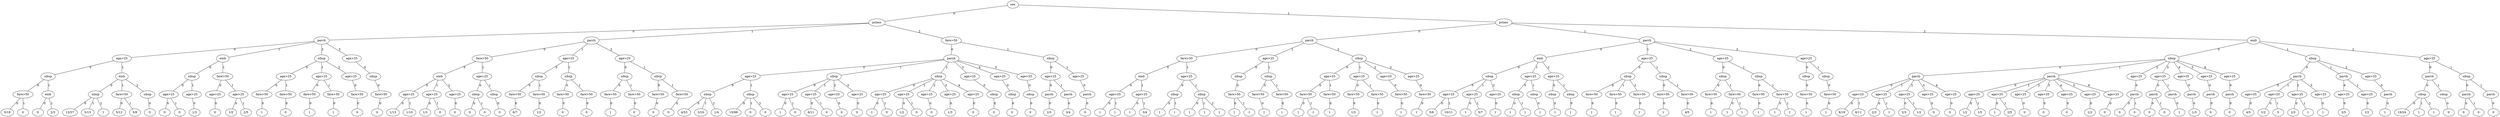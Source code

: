 graph "decision-tree" {
	r[label="sex"];

	r--rt0[label="0"];
		rt0[label="pclass"];

		rt0--rt0t0[label="0"];
			rt0t0[label="parch"];

			rt0t0--rt0t0t0[label="0"];
				rt0t0t0[label="age>25"];

				rt0t0t0--rt0t0t0t0[label="0"];
					rt0t0t0t0[label="sibsp"];

					rt0t0t0t0--rt0t0t0t0t0[label="0"];
						rt0t0t0t0t0[label="fare>50"];

						rt0t0t0t0t0--rt0t0t0t0t0t0[label="0"];
							rt0t0t0t0t0t0[label="5/18"];

						rt0t0t0t0t0--rt0t0t0t0t0t1[label="1"];
							rt0t0t0t0t0t1[label="0"];

					rt0t0t0t0--rt0t0t0t0t1[label="1"];
						rt0t0t0t0t1[label="emb"];

						rt0t0t0t0t1--rt0t0t0t0t1t0[label="0"];
							rt0t0t0t0t1t0[label="0"];

						rt0t0t0t0t1--rt0t0t0t0t1t1[label="1"];
							rt0t0t0t0t1t1[label="2/3"];

				rt0t0t0--rt0t0t0t1[label="1"];
					rt0t0t0t1[label="emb"];

					rt0t0t0t1--rt0t0t0t1t0[label="0"];
						rt0t0t0t1t0[label="sibsp"];

						rt0t0t0t1t0--rt0t0t0t1t0t0[label="0"];
							rt0t0t0t1t0t0[label="13/37"];

						rt0t0t0t1t0--rt0t0t0t1t0t1[label="1"];
							rt0t0t0t1t0t1[label="5/13"];

						rt0t0t0t1t0--rt0t0t0t1t0t2[label="2"];
							rt0t0t0t1t0t2[label="1"];

					rt0t0t0t1--rt0t0t0t1t1[label="1"];
						rt0t0t0t1t1[label="fare>50"];

						rt0t0t0t1t1--rt0t0t0t1t1t0[label="0"];
							rt0t0t0t1t1t0[label="5/12"];

						rt0t0t0t1t1--rt0t0t0t1t1t1[label="1"];
							rt0t0t0t1t1t1[label="5/8"];

					rt0t0t0t1--rt0t0t0t1t2[label="2"];
						rt0t0t0t1t2[label="sibsp"];

						rt0t0t0t1t2--rt0t0t0t1t2t0[label="0"];
							rt0t0t0t1t2t0[label="0"];

			rt0t0--rt0t0t1[label="1"];
				rt0t0t1[label="emb"];

				rt0t0t1--rt0t0t1t0[label="0"];
					rt0t0t1t0[label="sibsp"];

					rt0t0t1t0--rt0t0t1t0t0[label="0"];
						rt0t0t1t0t0[label="age>25"];

						rt0t0t1t0t0--rt0t0t1t0t0t0[label="0"];
							rt0t0t1t0t0t0[label="0"];

						rt0t0t1t0t0--rt0t0t1t0t0t1[label="1"];
							rt0t0t1t0t0t1[label="0"];

					rt0t0t1t0--rt0t0t1t0t1[label="1"];
						rt0t0t1t0t1[label="age>25"];

						rt0t0t1t0t1--rt0t0t1t0t1t0[label="0"];
							rt0t0t1t0t1t0[label="1/3"];

				rt0t0t1--rt0t0t1t1[label="1"];
					rt0t0t1t1[label="fare>50"];

					rt0t0t1t1--rt0t0t1t1t0[label="0"];
						rt0t0t1t1t0[label="age>25"];

						rt0t0t1t1t0--rt0t0t1t1t0t0[label="0"];
							rt0t0t1t1t0t0[label="0"];

					rt0t0t1t1--rt0t0t1t1t1[label="1"];
						rt0t0t1t1t1[label="age>25"];

						rt0t0t1t1t1--rt0t0t1t1t1t0[label="0"];
							rt0t0t1t1t1t0[label="1/2"];

						rt0t0t1t1t1--rt0t0t1t1t1t1[label="1"];
							rt0t0t1t1t1t1[label="2/5"];

			rt0t0--rt0t0t2[label="2"];
				rt0t0t2[label="sibsp"];

				rt0t0t2--rt0t0t2t0[label="0"];
					rt0t0t2t0[label="age>25"];

					rt0t0t2t0--rt0t0t2t0t0[label="0"];
						rt0t0t2t0t0[label="fare>50"];

						rt0t0t2t0t0--rt0t0t2t0t0t0[label="0"];
							rt0t0t2t0t0t0[label="1"];

					rt0t0t2t0--rt0t0t2t0t1[label="1"];
						rt0t0t2t0t1[label="fare>50"];

						rt0t0t2t0t1--rt0t0t2t0t1t0[label="0"];
							rt0t0t2t0t1t0[label="0"];

				rt0t0t2--rt0t0t2t1[label="1"];
					rt0t0t2t1[label="age>25"];

					rt0t0t2t1--rt0t0t2t1t0[label="0"];
						rt0t0t2t1t0[label="fare>50"];

						rt0t0t2t1t0--rt0t0t2t1t0t0[label="0"];
							rt0t0t2t1t0t0[label="1"];

					rt0t0t2t1--rt0t0t2t1t1[label="1"];
						rt0t0t2t1t1[label="fare>50"];

						rt0t0t2t1t1--rt0t0t2t1t1t0[label="0"];
							rt0t0t2t1t1t0[label="1"];

				rt0t0t2--rt0t0t2t2[label="2"];
					rt0t0t2t2[label="age>25"];

					rt0t0t2t2--rt0t0t2t2t0[label="0"];
						rt0t0t2t2t0[label="fare>50"];

						rt0t0t2t2t0--rt0t0t2t2t0t0[label="0"];
							rt0t0t2t2t0t0[label="0"];

			rt0t0--rt0t0t3[label="3"];
				rt0t0t3[label="age>25"];

				rt0t0t3--rt0t0t3t0[label="0"];
					rt0t0t3t0[label="sibsp"];

					rt0t0t3t0--rt0t0t3t0t0[label="0"];
						rt0t0t3t0t0[label="fare>50"];

						rt0t0t3t0t0--rt0t0t3t0t0t0[label="0"];
							rt0t0t3t0t0t0[label="0"];

		rt0--rt0t1[label="1"];
			rt0t1[label="parch"];

			rt0t1--rt0t1t0[label="0"];
				rt0t1t0[label="fare>50"];

				rt0t1t0--rt0t1t0t0[label="0"];
					rt0t1t0t0[label="emb"];

					rt0t1t0t0--rt0t1t0t0t0[label="0"];
						rt0t1t0t0t0[label="age>25"];

						rt0t1t0t0t0--rt0t1t0t0t0t0[label="0"];
							rt0t1t0t0t0t0[label="1/13"];

						rt0t1t0t0t0--rt0t1t0t0t0t1[label="1"];
							rt0t1t0t0t0t1[label="1/10"];

					rt0t1t0t0--rt0t1t0t0t1[label="1"];
						rt0t1t0t0t1[label="age>25"];

						rt0t1t0t0t1--rt0t1t0t0t1t0[label="0"];
							rt0t1t0t0t1t0[label="1/3"];

						rt0t1t0t0t1--rt0t1t0t0t1t1[label="1"];
							rt0t1t0t0t1t1[label="0"];

					rt0t1t0t0--rt0t1t0t0t2[label="2"];
						rt0t1t0t0t2[label="age>25"];

						rt0t1t0t0t2--rt0t1t0t0t2t0[label="0"];
							rt0t1t0t0t2t0[label="0"];

				rt0t1t0--rt0t1t0t1[label="1"];
					rt0t1t0t1[label="age>25"];

					rt0t1t0t1--rt0t1t0t1t0[label="0"];
						rt0t1t0t1t0[label="sibsp"];

						rt0t1t0t1t0--rt0t1t0t1t0t0[label="0"];
							rt0t1t0t1t0t0[label="0"];

						rt0t1t0t1t0--rt0t1t0t1t0t1[label="1"];
							rt0t1t0t1t0t1[label="0"];

					rt0t1t0t1--rt0t1t0t1t1[label="1"];
						rt0t1t0t1t1[label="sibsp"];

						rt0t1t0t1t1--rt0t1t0t1t1t0[label="0"];
							rt0t1t0t1t1t0[label="0"];

			rt0t1--rt0t1t1[label="1"];
				rt0t1t1[label="age>25"];

				rt0t1t1--rt0t1t1t0[label="0"];
					rt0t1t1t0[label="sibsp"];

					rt0t1t1t0--rt0t1t1t0t0[label="0"];
						rt0t1t1t0t0[label="fare>50"];

						rt0t1t1t0t0--rt0t1t1t0t0t0[label="0"];
							rt0t1t1t0t0t0[label="6/7"];

					rt0t1t1t0--rt0t1t1t0t1[label="1"];
						rt0t1t1t0t1[label="fare>50"];

						rt0t1t1t0t1--rt0t1t1t0t1t0[label="0"];
							rt0t1t1t0t1t0[label="1/2"];

				rt0t1t1--rt0t1t1t1[label="1"];
					rt0t1t1t1[label="sibsp"];

					rt0t1t1t1--rt0t1t1t1t0[label="0"];
						rt0t1t1t1t0[label="fare>50"];

						rt0t1t1t1t0--rt0t1t1t1t0t0[label="0"];
							rt0t1t1t1t0t0[label="0"];

					rt0t1t1t1--rt0t1t1t1t1[label="1"];
						rt0t1t1t1t1[label="fare>50"];

						rt0t1t1t1t1--rt0t1t1t1t1t0[label="0"];
							rt0t1t1t1t1t0[label="0"];

			rt0t1--rt0t1t2[label="2"];
				rt0t1t2[label="age>25"];

				rt0t1t2--rt0t1t2t0[label="0"];
					rt0t1t2t0[label="sibsp"];

					rt0t1t2t0--rt0t1t2t0t0[label="0"];
						rt0t1t2t0t0[label="fare>50"];

						rt0t1t2t0t0--rt0t1t2t0t0t0[label="0"];
							rt0t1t2t0t0t0[label="1"];

					rt0t1t2t0--rt0t1t2t0t1[label="1"];
						rt0t1t2t0t1[label="fare>50"];

						rt0t1t2t0t1--rt0t1t2t0t1t0[label="0"];
							rt0t1t2t0t1t0[label="0"];

				rt0t1t2--rt0t1t2t1[label="1"];
					rt0t1t2t1[label="sibsp"];

					rt0t1t2t1--rt0t1t2t1t0[label="0"];
						rt0t1t2t1t0[label="fare>50"];

						rt0t1t2t1t0--rt0t1t2t1t0t0[label="0"];
							rt0t1t2t1t0t0[label="0"];

					rt0t1t2t1--rt0t1t2t1t1[label="1"];
						rt0t1t2t1t1[label="fare>50"];

						rt0t1t2t1t1--rt0t1t2t1t1t0[label="0"];
							rt0t1t2t1t1t0[label="0"];

		rt0--rt0t2[label="2"];
			rt0t2[label="fare>50"];

			rt0t2--rt0t2t0[label="0"];
				rt0t2t0[label="parch"];

				rt0t2t0--rt0t2t0t0[label="0"];
					rt0t2t0t0[label="age>25"];

					rt0t2t0t0--rt0t2t0t0t0[label="0"];
						rt0t2t0t0t0[label="sibsp"];

						rt0t2t0t0t0--rt0t2t0t0t0t0[label="0"];
							rt0t2t0t0t0t0[label="4/53"];

						rt0t2t0t0t0--rt0t2t0t0t0t1[label="1"];
							rt0t2t0t0t0t1[label="3/16"];

						rt0t2t0t0t0--rt0t2t0t0t0t2[label="2"];
							rt0t2t0t0t0t2[label="1/4"];

					rt0t2t0t0--rt0t2t0t0t1[label="1"];
						rt0t2t0t0t1[label="sibsp"];

						rt0t2t0t0t1--rt0t2t0t0t1t0[label="0"];
							rt0t2t0t0t1t0[label="15/98"];

						rt0t2t0t0t1--rt0t2t0t0t1t1[label="1"];
							rt0t2t0t0t1t1[label="0"];

						rt0t2t0t0t1--rt0t2t0t0t1t2[label="2"];
							rt0t2t0t0t1t2[label="0"];

				rt0t2t0--rt0t2t0t1[label="1"];
					rt0t2t0t1[label="sibsp"];

					rt0t2t0t1--rt0t2t0t1t0[label="0"];
						rt0t2t0t1t0[label="age>25"];

						rt0t2t0t1t0--rt0t2t0t1t0t0[label="0"];
							rt0t2t0t1t0t0[label="1"];

						rt0t2t0t1t0--rt0t2t0t1t0t1[label="1"];
							rt0t2t0t1t0t1[label="0"];

					rt0t2t0t1--rt0t2t0t1t1[label="1"];
						rt0t2t0t1t1[label="age>25"];

						rt0t2t0t1t1--rt0t2t0t1t1t0[label="0"];
							rt0t2t0t1t1t0[label="6/11"];

						rt0t2t0t1t1--rt0t2t0t1t1t1[label="1"];
							rt0t2t0t1t1t1[label="0"];

					rt0t2t0t1--rt0t2t0t1t2[label="2"];
						rt0t2t0t1t2[label="age>25"];

						rt0t2t0t1t2--rt0t2t0t1t2t0[label="0"];
							rt0t2t0t1t2t0[label="0"];

					rt0t2t0t1--rt0t2t0t1t3[label="3"];
						rt0t2t0t1t3[label="age>25"];

						rt0t2t0t1t3--rt0t2t0t1t3t0[label="0"];
							rt0t2t0t1t3t0[label="0"];

				rt0t2t0--rt0t2t0t2[label="2"];
					rt0t2t0t2[label="sibsp"];

					rt0t2t0t2--rt0t2t0t2t0[label="0"];
						rt0t2t0t2t0[label="age>25"];

						rt0t2t0t2t0--rt0t2t0t2t0t0[label="0"];
							rt0t2t0t2t0t0[label="1"];

						rt0t2t0t2t0--rt0t2t0t2t0t1[label="1"];
							rt0t2t0t2t0t1[label="0"];

					rt0t2t0t2--rt0t2t0t2t1[label="1"];
						rt0t2t0t2t1[label="age>25"];

						rt0t2t0t2t1--rt0t2t0t2t1t0[label="0"];
							rt0t2t0t2t1t0[label="1/2"];

						rt0t2t0t2t1--rt0t2t0t2t1t1[label="1"];
							rt0t2t0t2t1t1[label="0"];

					rt0t2t0t2--rt0t2t0t2t2[label="2"];
						rt0t2t0t2t2[label="age>25"];

						rt0t2t0t2t2--rt0t2t0t2t2t0[label="0"];
							rt0t2t0t2t2t0[label="0"];

					rt0t2t0t2--rt0t2t0t2t3[label="3"];
						rt0t2t0t2t3[label="age>25"];

						rt0t2t0t2t3--rt0t2t0t2t3t0[label="0"];
							rt0t2t0t2t3t0[label="1/3"];

					rt0t2t0t2--rt0t2t0t2t4[label="4"];
						rt0t2t0t2t4[label="age>25"];

						rt0t2t0t2t4--rt0t2t0t2t4t0[label="0"];
							rt0t2t0t2t4t0[label="0"];

				rt0t2t0--rt0t2t0t3[label="3"];
					rt0t2t0t3[label="age>25"];

					rt0t2t0t3--rt0t2t0t3t0[label="0"];
						rt0t2t0t3t0[label="sibsp"];

						rt0t2t0t3t0--rt0t2t0t3t0t0[label="0"];
							rt0t2t0t3t0t0[label="0"];

				rt0t2t0--rt0t2t0t4[label="4"];
					rt0t2t0t4[label="age>25"];

					rt0t2t0t4--rt0t2t0t4t0[label="0"];
						rt0t2t0t4t0[label="sibsp"];

						rt0t2t0t4t0--rt0t2t0t4t0t0[label="0"];
							rt0t2t0t4t0t0[label="0"];

				rt0t2t0--rt0t2t0t5[label="5"];
					rt0t2t0t5[label="age>25"];

					rt0t2t0t5--rt0t2t0t5t0[label="0"];
						rt0t2t0t5t0[label="sibsp"];

						rt0t2t0t5t0--rt0t2t0t5t0t0[label="0"];
							rt0t2t0t5t0t0[label="0"];

			rt0t2--rt0t2t1[label="1"];
				rt0t2t1[label="sibsp"];

				rt0t2t1--rt0t2t1t0[label="0"];
					rt0t2t1t0[label="age>25"];

					rt0t2t1t0--rt0t2t1t0t0[label="0"];
						rt0t2t1t0t0[label="parch"];

						rt0t2t1t0t0--rt0t2t1t0t0t0[label="0"];
							rt0t2t1t0t0t0[label="2/3"];

					rt0t2t1t0--rt0t2t1t0t1[label="1"];
						rt0t2t1t0t1[label="parch"];

						rt0t2t1t0t1--rt0t2t1t0t1t0[label="0"];
							rt0t2t1t0t1t0[label="3/4"];

				rt0t2t1--rt0t2t1t1[label="1"];
					rt0t2t1t1[label="age>25"];

					rt0t2t1t1--rt0t2t1t1t0[label="0"];
						rt0t2t1t1t0[label="parch"];

						rt0t2t1t1t0--rt0t2t1t1t0t0[label="0"];
							rt0t2t1t1t0t0[label="0"];

	r--rt1[label="1"];
		rt1[label="pclass"];

		rt1--rt1t0[label="0"];
			rt1t0[label="parch"];

			rt1t0--rt1t0t0[label="0"];
				rt1t0t0[label="fare>50"];

				rt1t0t0--rt1t0t0t0[label="0"];
					rt1t0t0t0[label="emb"];

					rt1t0t0t0--rt1t0t0t0t0[label="0"];
						rt1t0t0t0t0[label="age>25"];

						rt1t0t0t0t0--rt1t0t0t0t0t0[label="0"];
							rt1t0t0t0t0t0[label="1"];

						rt1t0t0t0t0--rt1t0t0t0t0t1[label="1"];
							rt1t0t0t0t0t1[label="1"];

					rt1t0t0t0--rt1t0t0t0t1[label="1"];
						rt1t0t0t0t1[label="age>25"];

						rt1t0t0t0t1--rt1t0t0t0t1t0[label="0"];
							rt1t0t0t0t1t0[label="1"];

						rt1t0t0t0t1--rt1t0t0t0t1t1[label="1"];
							rt1t0t0t0t1t1[label="3/4"];

				rt1t0t0--rt1t0t0t1[label="1"];
					rt1t0t0t1[label="age>25"];

					rt1t0t0t1--rt1t0t0t1t0[label="0"];
						rt1t0t0t1t0[label="sibsp"];

						rt1t0t0t1t0--rt1t0t0t1t0t0[label="0"];
							rt1t0t0t1t0t0[label="1"];

						rt1t0t0t1t0--rt1t0t0t1t0t1[label="1"];
							rt1t0t0t1t0t1[label="1"];

					rt1t0t0t1--rt1t0t0t1t1[label="1"];
						rt1t0t0t1t1[label="sibsp"];

						rt1t0t0t1t1--rt1t0t0t1t1t0[label="0"];
							rt1t0t0t1t1t0[label="1"];

						rt1t0t0t1t1--rt1t0t0t1t1t1[label="1"];
							rt1t0t0t1t1t1[label="1"];

						rt1t0t0t1t1--rt1t0t0t1t1t2[label="2"];
							rt1t0t0t1t1t2[label="1"];

			rt1t0--rt1t0t1[label="1"];
				rt1t0t1[label="age>25"];

				rt1t0t1--rt1t0t1t0[label="0"];
					rt1t0t1t0[label="sibsp"];

					rt1t0t1t0--rt1t0t1t0t0[label="0"];
						rt1t0t1t0t0[label="fare>50"];

						rt1t0t1t0t0--rt1t0t1t0t0t0[label="0"];
							rt1t0t1t0t0t0[label="1"];

						rt1t0t1t0t0--rt1t0t1t0t0t1[label="1"];
							rt1t0t1t0t0t1[label="1"];

				rt1t0t1--rt1t0t1t1[label="1"];
					rt1t0t1t1[label="sibsp"];

					rt1t0t1t1--rt1t0t1t1t0[label="0"];
						rt1t0t1t1t0[label="fare>50"];

						rt1t0t1t1t0--rt1t0t1t1t0t0[label="0"];
							rt1t0t1t1t0t0[label="1"];

					rt1t0t1t1--rt1t0t1t1t1[label="1"];
						rt1t0t1t1t1[label="fare>50"];

						rt1t0t1t1t1--rt1t0t1t1t1t0[label="0"];
							rt1t0t1t1t1t0[label="1"];

			rt1t0--rt1t0t2[label="2"];
				rt1t0t2[label="sibsp"];

				rt1t0t2--rt1t0t2t0[label="0"];
					rt1t0t2t0[label="age>25"];

					rt1t0t2t0--rt1t0t2t0t0[label="0"];
						rt1t0t2t0t0[label="fare>50"];

						rt1t0t2t0t0--rt1t0t2t0t0t0[label="0"];
							rt1t0t2t0t0t0[label="1"];

						rt1t0t2t0t0--rt1t0t2t0t0t1[label="1"];
							rt1t0t2t0t0t1[label="1"];

					rt1t0t2t0--rt1t0t2t0t1[label="1"];
						rt1t0t2t0t1[label="fare>50"];

						rt1t0t2t0t1--rt1t0t2t0t1t0[label="0"];
							rt1t0t2t0t1t0[label="1"];

				rt1t0t2--rt1t0t2t1[label="1"];
					rt1t0t2t1[label="age>25"];

					rt1t0t2t1--rt1t0t2t1t0[label="0"];
						rt1t0t2t1t0[label="fare>50"];

						rt1t0t2t1t0--rt1t0t2t1t0t0[label="0"];
							rt1t0t2t1t0t0[label="1/3"];

					rt1t0t2t1--rt1t0t2t1t1[label="1"];
						rt1t0t2t1t1[label="fare>50"];

						rt1t0t2t1t1--rt1t0t2t1t1t0[label="0"];
							rt1t0t2t1t1t0[label="1"];

				rt1t0t2--rt1t0t2t2[label="2"];
					rt1t0t2t2[label="age>25"];

					rt1t0t2t2--rt1t0t2t2t0[label="0"];
						rt1t0t2t2t0[label="fare>50"];

						rt1t0t2t2t0--rt1t0t2t2t0t0[label="0"];
							rt1t0t2t2t0t0[label="1"];

				rt1t0t2--rt1t0t2t3[label="3"];
					rt1t0t2t3[label="age>25"];

					rt1t0t2t3--rt1t0t2t3t0[label="0"];
						rt1t0t2t3t0[label="fare>50"];

						rt1t0t2t3t0--rt1t0t2t3t0t0[label="0"];
							rt1t0t2t3t0t0[label="1"];

		rt1--rt1t1[label="1"];
			rt1t1[label="parch"];

			rt1t1--rt1t1t0[label="0"];
				rt1t1t0[label="emb"];

				rt1t1t0--rt1t1t0t0[label="0"];
					rt1t1t0t0[label="sibsp"];

					rt1t1t0t0--rt1t1t0t0t0[label="0"];
						rt1t1t0t0t0[label="age>25"];

						rt1t1t0t0t0--rt1t1t0t0t0t0[label="0"];
							rt1t1t0t0t0t0[label="5/6"];

						rt1t1t0t0t0--rt1t1t0t0t0t1[label="1"];
							rt1t1t0t0t0t1[label="10/11"];

					rt1t1t0t0--rt1t1t0t0t1[label="1"];
						rt1t1t0t0t1[label="age>25"];

						rt1t1t0t0t1--rt1t1t0t0t1t0[label="0"];
							rt1t1t0t0t1t0[label="1"];

						rt1t1t0t0t1--rt1t1t0t0t1t1[label="1"];
							rt1t1t0t0t1t1[label="5/7"];

					rt1t1t0t0--rt1t1t0t0t2[label="2"];
						rt1t1t0t0t2[label="age>25"];

						rt1t1t0t0t2--rt1t1t0t0t2t0[label="0"];
							rt1t1t0t0t2t0[label="1"];

				rt1t1t0--rt1t1t0t1[label="1"];
					rt1t1t0t1[label="age>25"];

					rt1t1t0t1--rt1t1t0t1t0[label="0"];
						rt1t1t0t1t0[label="sibsp"];

						rt1t1t0t1t0--rt1t1t0t1t0t0[label="0"];
							rt1t1t0t1t0t0[label="1"];

						rt1t1t0t1t0--rt1t1t0t1t0t1[label="1"];
							rt1t1t0t1t0t1[label="1"];

					rt1t1t0t1--rt1t1t0t1t1[label="1"];
						rt1t1t0t1t1[label="sibsp"];

						rt1t1t0t1t1--rt1t1t0t1t1t0[label="0"];
							rt1t1t0t1t1t0[label="1"];

				rt1t1t0--rt1t1t0t2[label="2"];
					rt1t1t0t2[label="age>25"];

					rt1t1t0t2--rt1t1t0t2t0[label="0"];
						rt1t1t0t2t0[label="sibsp"];

						rt1t1t0t2t0--rt1t1t0t2t0t0[label="0"];
							rt1t1t0t2t0t0[label="1"];

					rt1t1t0t2--rt1t1t0t2t1[label="1"];
						rt1t1t0t2t1[label="sibsp"];

						rt1t1t0t2t1--rt1t1t0t2t1t0[label="0"];
							rt1t1t0t2t1t0[label="1"];

			rt1t1--rt1t1t1[label="1"];
				rt1t1t1[label="age>25"];

				rt1t1t1--rt1t1t1t0[label="0"];
					rt1t1t1t0[label="sibsp"];

					rt1t1t1t0--rt1t1t1t0t0[label="0"];
						rt1t1t1t0t0[label="fare>50"];

						rt1t1t1t0t0--rt1t1t1t0t0t0[label="0"];
							rt1t1t1t0t0t0[label="1"];

					rt1t1t1t0--rt1t1t1t0t1[label="1"];
						rt1t1t1t0t1[label="fare>50"];

						rt1t1t1t0t1--rt1t1t1t0t1t0[label="0"];
							rt1t1t1t0t1t0[label="1"];

					rt1t1t1t0--rt1t1t1t0t2[label="2"];
						rt1t1t1t0t2[label="fare>50"];

						rt1t1t1t0t2--rt1t1t1t0t2t0[label="0"];
							rt1t1t1t0t2t0[label="1"];

				rt1t1t1--rt1t1t1t1[label="1"];
					rt1t1t1t1[label="sibsp"];

					rt1t1t1t1--rt1t1t1t1t0[label="0"];
						rt1t1t1t1t0[label="fare>50"];

						rt1t1t1t1t0--rt1t1t1t1t0t0[label="0"];
							rt1t1t1t1t0t0[label="1"];

					rt1t1t1t1--rt1t1t1t1t1[label="1"];
						rt1t1t1t1t1[label="fare>50"];

						rt1t1t1t1t1--rt1t1t1t1t1t0[label="0"];
							rt1t1t1t1t1t0[label="4/5"];

			rt1t1--rt1t1t2[label="2"];
				rt1t1t2[label="age>25"];

				rt1t1t2--rt1t1t2t0[label="0"];
					rt1t1t2t0[label="sibsp"];

					rt1t1t2t0--rt1t1t2t0t0[label="0"];
						rt1t1t2t0t0[label="fare>50"];

						rt1t1t2t0t0--rt1t1t2t0t0t0[label="0"];
							rt1t1t2t0t0t0[label="1"];

					rt1t1t2t0--rt1t1t2t0t1[label="1"];
						rt1t1t2t0t1[label="fare>50"];

						rt1t1t2t0t1--rt1t1t2t0t1t0[label="0"];
							rt1t1t2t0t1t0[label="1"];

						rt1t1t2t0t1--rt1t1t2t0t1t1[label="1"];
							rt1t1t2t0t1t1[label="1"];

				rt1t1t2--rt1t1t2t1[label="1"];
					rt1t1t2t1[label="sibsp"];

					rt1t1t2t1--rt1t1t2t1t0[label="0"];
						rt1t1t2t1t0[label="fare>50"];

						rt1t1t2t1t0--rt1t1t2t1t0t0[label="0"];
							rt1t1t2t1t0t0[label="1"];

					rt1t1t2t1--rt1t1t2t1t1[label="1"];
						rt1t1t2t1t1[label="fare>50"];

						rt1t1t2t1t1--rt1t1t2t1t1t0[label="0"];
							rt1t1t2t1t1t0[label="1"];

						rt1t1t2t1t1--rt1t1t2t1t1t1[label="1"];
							rt1t1t2t1t1t1[label="1"];

			rt1t1--rt1t1t3[label="3"];
				rt1t1t3[label="age>25"];

				rt1t1t3--rt1t1t3t0[label="0"];
					rt1t1t3t0[label="sibsp"];

					rt1t1t3t0--rt1t1t3t0t0[label="0"];
						rt1t1t3t0t0[label="fare>50"];

						rt1t1t3t0t0--rt1t1t3t0t0t0[label="0"];
							rt1t1t3t0t0t0[label="1"];

				rt1t1t3--rt1t1t3t1[label="1"];
					rt1t1t3t1[label="sibsp"];

					rt1t1t3t1--rt1t1t3t1t0[label="0"];
						rt1t1t3t1t0[label="fare>50"];

						rt1t1t3t1t0--rt1t1t3t1t0t0[label="0"];
							rt1t1t3t1t0t0[label="1"];

		rt1--rt1t2[label="2"];
			rt1t2[label="emb"];

			rt1t2--rt1t2t0[label="0"];
				rt1t2t0[label="sibsp"];

				rt1t2t0--rt1t2t0t0[label="0"];
					rt1t2t0t0[label="parch"];

					rt1t2t0t0--rt1t2t0t0t0[label="0"];
						rt1t2t0t0t0[label="age>25"];

						rt1t2t0t0t0--rt1t2t0t0t0t0[label="0"];
							rt1t2t0t0t0t0[label="8/19"];

						rt1t2t0t0t0--rt1t2t0t0t0t1[label="1"];
							rt1t2t0t0t0t1[label="6/11"];

					rt1t2t0t0--rt1t2t0t0t1[label="1"];
						rt1t2t0t0t1[label="age>25"];

						rt1t2t0t0t1--rt1t2t0t0t1t0[label="0"];
							rt1t2t0t0t1t0[label="2/3"];

						rt1t2t0t0t1--rt1t2t0t0t1t1[label="1"];
							rt1t2t0t0t1t1[label="1"];

					rt1t2t0t0--rt1t2t0t0t2[label="2"];
						rt1t2t0t0t2[label="age>25"];

						rt1t2t0t0t2--rt1t2t0t0t2t0[label="0"];
							rt1t2t0t0t2t0[label="2/3"];

						rt1t2t0t0t2--rt1t2t0t0t2t1[label="1"];
							rt1t2t0t0t2t1[label="1/2"];

					rt1t2t0t0--rt1t2t0t0t3[label="3"];
						rt1t2t0t0t3[label="age>25"];

						rt1t2t0t0t3--rt1t2t0t0t3t0[label="0"];
							rt1t2t0t0t3t0[label="0"];

					rt1t2t0t0--rt1t2t0t0t4[label="4"];
						rt1t2t0t0t4[label="age>25"];

						rt1t2t0t0t4--rt1t2t0t0t4t0[label="0"];
							rt1t2t0t0t4t0[label="0"];

				rt1t2t0--rt1t2t0t1[label="1"];
					rt1t2t0t1[label="parch"];

					rt1t2t0t1--rt1t2t0t1t0[label="0"];
						rt1t2t0t1t0[label="age>25"];

						rt1t2t0t1t0--rt1t2t0t1t0t0[label="0"];
							rt1t2t0t1t0t0[label="1/2"];

						rt1t2t0t1t0--rt1t2t0t1t0t1[label="1"];
							rt1t2t0t1t0t1[label="1/5"];

					rt1t2t0t1--rt1t2t0t1t1[label="1"];
						rt1t2t0t1t1[label="age>25"];

						rt1t2t0t1t1--rt1t2t0t1t1t0[label="0"];
							rt1t2t0t1t1t0[label="1"];

						rt1t2t0t1t1--rt1t2t0t1t1t1[label="1"];
							rt1t2t0t1t1t1[label="2/5"];

					rt1t2t0t1--rt1t2t0t1t2[label="2"];
						rt1t2t0t1t2[label="age>25"];

						rt1t2t0t1t2--rt1t2t0t1t2t0[label="0"];
							rt1t2t0t1t2t0[label="0"];

					rt1t2t0t1--rt1t2t0t1t3[label="3"];
						rt1t2t0t1t3[label="age>25"];

						rt1t2t0t1t3--rt1t2t0t1t3t0[label="0"];
							rt1t2t0t1t3t0[label="0"];

					rt1t2t0t1--rt1t2t0t1t4[label="4"];
						rt1t2t0t1t4[label="age>25"];

						rt1t2t0t1t4--rt1t2t0t1t4t0[label="0"];
							rt1t2t0t1t4t0[label="0"];

					rt1t2t0t1--rt1t2t0t1t5[label="5"];
						rt1t2t0t1t5[label="age>25"];

						rt1t2t0t1t5--rt1t2t0t1t5t0[label="0"];
							rt1t2t0t1t5t0[label="1/2"];

					rt1t2t0t1--rt1t2t0t1t6[label="6"];
						rt1t2t0t1t6[label="age>25"];

						rt1t2t0t1t6--rt1t2t0t1t6t0[label="0"];
							rt1t2t0t1t6t0[label="0"];

				rt1t2t0--rt1t2t0t2[label="2"];
					rt1t2t0t2[label="age>25"];

					rt1t2t0t2--rt1t2t0t2t0[label="0"];
						rt1t2t0t2t0[label="parch"];

						rt1t2t0t2t0--rt1t2t0t2t0t0[label="0"];
							rt1t2t0t2t0t0[label="0"];

						rt1t2t0t2t0--rt1t2t0t2t0t1[label="1"];
							rt1t2t0t2t0t1[label="0"];

				rt1t2t0--rt1t2t0t3[label="3"];
					rt1t2t0t3[label="age>25"];

					rt1t2t0t3--rt1t2t0t3t0[label="0"];
						rt1t2t0t3t0[label="parch"];

						rt1t2t0t3t0--rt1t2t0t3t0t0[label="0"];
							rt1t2t0t3t0t0[label="0"];

						rt1t2t0t3t0--rt1t2t0t3t0t1[label="1"];
							rt1t2t0t3t0t1[label="0"];

					rt1t2t0t3--rt1t2t0t3t1[label="1"];
						rt1t2t0t3t1[label="parch"];

						rt1t2t0t3t1--rt1t2t0t3t1t0[label="0"];
							rt1t2t0t3t1t0[label="1"];

				rt1t2t0--rt1t2t0t4[label="4"];
					rt1t2t0t4[label="age>25"];

					rt1t2t0t4--rt1t2t0t4t0[label="0"];
						rt1t2t0t4t0[label="parch"];

						rt1t2t0t4t0--rt1t2t0t4t0t0[label="0"];
							rt1t2t0t4t0t0[label="1/3"];

				rt1t2t0--rt1t2t0t5[label="5"];
					rt1t2t0t5[label="age>25"];

					rt1t2t0t5--rt1t2t0t5t0[label="0"];
						rt1t2t0t5t0[label="parch"];

						rt1t2t0t5t0--rt1t2t0t5t0t0[label="0"];
							rt1t2t0t5t0t0[label="0"];

				rt1t2t0--rt1t2t0t6[label="6"];
					rt1t2t0t6[label="age>25"];

					rt1t2t0t6--rt1t2t0t6t0[label="0"];
						rt1t2t0t6t0[label="parch"];

						rt1t2t0t6t0--rt1t2t0t6t0t0[label="0"];
							rt1t2t0t6t0t0[label="0"];

			rt1t2--rt1t2t1[label="1"];
				rt1t2t1[label="sibsp"];

				rt1t2t1--rt1t2t1t0[label="0"];
					rt1t2t1t0[label="parch"];

					rt1t2t1t0--rt1t2t1t0t0[label="0"];
						rt1t2t1t0t0[label="age>25"];

						rt1t2t1t0t0--rt1t2t1t0t0t0[label="0"];
							rt1t2t1t0t0t0[label="4/5"];

					rt1t2t1t0--rt1t2t1t0t1[label="1"];
						rt1t2t1t0t1[label="age>25"];

						rt1t2t1t0t1--rt1t2t1t0t1t0[label="0"];
							rt1t2t1t0t1t0[label="1/2"];

						rt1t2t1t0t1--rt1t2t1t0t1t1[label="1"];
							rt1t2t1t0t1t1[label="0"];

					rt1t2t1t0--rt1t2t1t0t2[label="2"];
						rt1t2t1t0t2[label="age>25"];

						rt1t2t1t0t2--rt1t2t1t0t2t0[label="0"];
							rt1t2t1t0t2t0[label="2/3"];

						rt1t2t1t0t2--rt1t2t1t0t2t1[label="1"];
							rt1t2t1t0t2t1[label="1"];

					rt1t2t1t0--rt1t2t1t0t3[label="3"];
						rt1t2t1t0t3[label="age>25"];

						rt1t2t1t0t3--rt1t2t1t0t3t0[label="0"];
							rt1t2t1t0t3t0[label="1"];

				rt1t2t1--rt1t2t1t1[label="1"];
					rt1t2t1t1[label="parch"];

					rt1t2t1t1--rt1t2t1t1t0[label="0"];
						rt1t2t1t1t0[label="age>25"];

						rt1t2t1t1t0--rt1t2t1t1t0t0[label="0"];
							rt1t2t1t1t0t0[label="2/5"];

					rt1t2t1t1--rt1t2t1t1t1[label="1"];
						rt1t2t1t1t1[label="age>25"];

						rt1t2t1t1t1--rt1t2t1t1t1t0[label="0"];
							rt1t2t1t1t1t0[label="1/2"];

				rt1t2t1--rt1t2t1t2[label="2"];
					rt1t2t1t2[label="age>25"];

					rt1t2t1t2--rt1t2t1t2t0[label="0"];
						rt1t2t1t2t0[label="parch"];

						rt1t2t1t2t0--rt1t2t1t2t0t0[label="0"];
							rt1t2t1t2t0t0[label="1"];

			rt1t2--rt1t2t2[label="2"];
				rt1t2t2[label="age>25"];

				rt1t2t2--rt1t2t2t0[label="0"];
					rt1t2t2t0[label="parch"];

					rt1t2t2t0--rt1t2t2t0t0[label="0"];
						rt1t2t2t0t0[label="sibsp"];

						rt1t2t2t0t0--rt1t2t2t0t0t0[label="0"];
							rt1t2t2t0t0t0[label="19/24"];

						rt1t2t2t0t0--rt1t2t2t0t0t1[label="1"];
							rt1t2t2t0t0t1[label="1"];

						rt1t2t2t0t0--rt1t2t2t0t0t2[label="2"];
							rt1t2t2t0t0t2[label="1"];

					rt1t2t2t0--rt1t2t2t0t1[label="1"];
						rt1t2t2t0t1[label="sibsp"];

						rt1t2t2t0t1--rt1t2t2t0t1t0[label="0"];
							rt1t2t2t0t1t0[label="0"];

				rt1t2t2--rt1t2t2t1[label="1"];
					rt1t2t2t1[label="sibsp"];

					rt1t2t2t1--rt1t2t2t1t0[label="0"];
						rt1t2t2t1t0[label="parch"];

						rt1t2t2t1t0--rt1t2t2t1t0t0[label="0"];
							rt1t2t2t1t0t0[label="0"];

						rt1t2t2t1t0--rt1t2t2t1t0t1[label="1"];
							rt1t2t2t1t0t1[label="0"];

					rt1t2t2t1--rt1t2t2t1t1[label="1"];
						rt1t2t2t1t1[label="parch"];

						rt1t2t2t1t1--rt1t2t2t1t1t0[label="0"];
							rt1t2t2t1t1t0[label="0"];

}